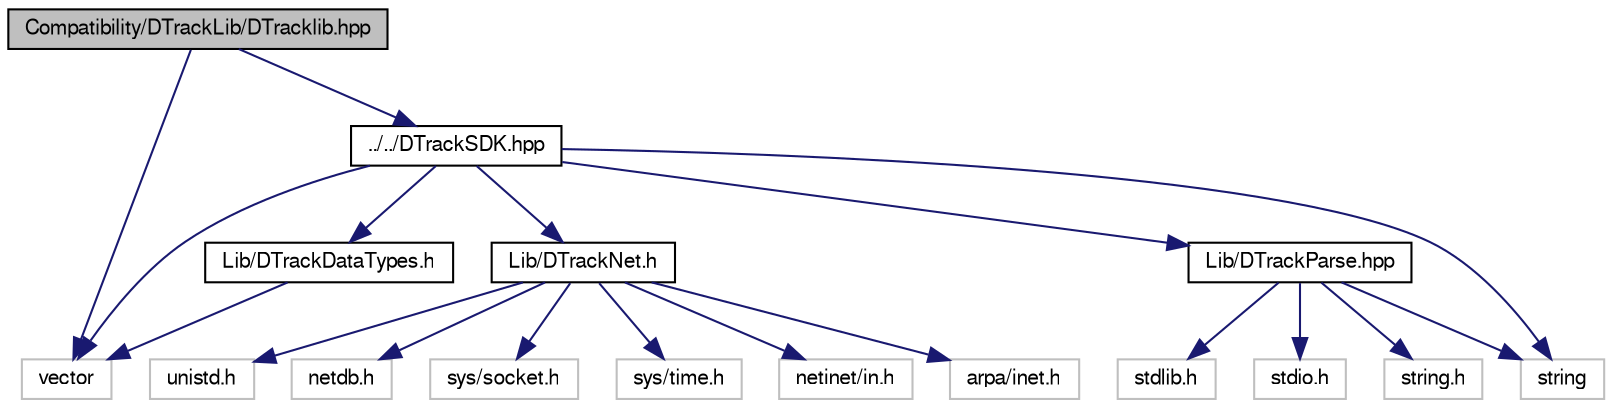 digraph G
{
  edge [fontname="FreeSans",fontsize=10,labelfontname="FreeSans",labelfontsize=10];
  node [fontname="FreeSans",fontsize=10,shape=record];
  Node1 [label="Compatibility/DTrackLib/DTracklib.hpp",height=0.2,width=0.4,color="black", fillcolor="grey75", style="filled" fontcolor="black"];
  Node1 -> Node2 [color="midnightblue",fontsize=10,style="solid",fontname="FreeSans"];
  Node2 [label="vector",height=0.2,width=0.4,color="grey75", fillcolor="white", style="filled"];
  Node1 -> Node3 [color="midnightblue",fontsize=10,style="solid",fontname="FreeSans"];
  Node3 [label="../../DTrackSDK.hpp",height=0.2,width=0.4,color="black", fillcolor="white", style="filled",URL="$_d_track_s_d_k_8hpp.html"];
  Node3 -> Node4 [color="midnightblue",fontsize=10,style="solid",fontname="FreeSans"];
  Node4 [label="Lib/DTrackDataTypes.h",height=0.2,width=0.4,color="black", fillcolor="white", style="filled",URL="$_lib_2_d_track_data_types_8h.html"];
  Node4 -> Node2 [color="midnightblue",fontsize=10,style="solid",fontname="FreeSans"];
  Node3 -> Node5 [color="midnightblue",fontsize=10,style="solid",fontname="FreeSans"];
  Node5 [label="Lib/DTrackNet.h",height=0.2,width=0.4,color="black", fillcolor="white", style="filled",URL="$_lib_2_d_track_net_8h.html"];
  Node5 -> Node6 [color="midnightblue",fontsize=10,style="solid",fontname="FreeSans"];
  Node6 [label="unistd.h",height=0.2,width=0.4,color="grey75", fillcolor="white", style="filled"];
  Node5 -> Node7 [color="midnightblue",fontsize=10,style="solid",fontname="FreeSans"];
  Node7 [label="netdb.h",height=0.2,width=0.4,color="grey75", fillcolor="white", style="filled"];
  Node5 -> Node8 [color="midnightblue",fontsize=10,style="solid",fontname="FreeSans"];
  Node8 [label="sys/socket.h",height=0.2,width=0.4,color="grey75", fillcolor="white", style="filled"];
  Node5 -> Node9 [color="midnightblue",fontsize=10,style="solid",fontname="FreeSans"];
  Node9 [label="sys/time.h",height=0.2,width=0.4,color="grey75", fillcolor="white", style="filled"];
  Node5 -> Node10 [color="midnightblue",fontsize=10,style="solid",fontname="FreeSans"];
  Node10 [label="netinet/in.h",height=0.2,width=0.4,color="grey75", fillcolor="white", style="filled"];
  Node5 -> Node11 [color="midnightblue",fontsize=10,style="solid",fontname="FreeSans"];
  Node11 [label="arpa/inet.h",height=0.2,width=0.4,color="grey75", fillcolor="white", style="filled"];
  Node3 -> Node12 [color="midnightblue",fontsize=10,style="solid",fontname="FreeSans"];
  Node12 [label="Lib/DTrackParse.hpp",height=0.2,width=0.4,color="black", fillcolor="white", style="filled",URL="$_lib_2_d_track_parse_8hpp.html"];
  Node12 -> Node13 [color="midnightblue",fontsize=10,style="solid",fontname="FreeSans"];
  Node13 [label="stdlib.h",height=0.2,width=0.4,color="grey75", fillcolor="white", style="filled"];
  Node12 -> Node14 [color="midnightblue",fontsize=10,style="solid",fontname="FreeSans"];
  Node14 [label="stdio.h",height=0.2,width=0.4,color="grey75", fillcolor="white", style="filled"];
  Node12 -> Node15 [color="midnightblue",fontsize=10,style="solid",fontname="FreeSans"];
  Node15 [label="string.h",height=0.2,width=0.4,color="grey75", fillcolor="white", style="filled"];
  Node12 -> Node16 [color="midnightblue",fontsize=10,style="solid",fontname="FreeSans"];
  Node16 [label="string",height=0.2,width=0.4,color="grey75", fillcolor="white", style="filled"];
  Node3 -> Node16 [color="midnightblue",fontsize=10,style="solid",fontname="FreeSans"];
  Node3 -> Node2 [color="midnightblue",fontsize=10,style="solid",fontname="FreeSans"];
}
